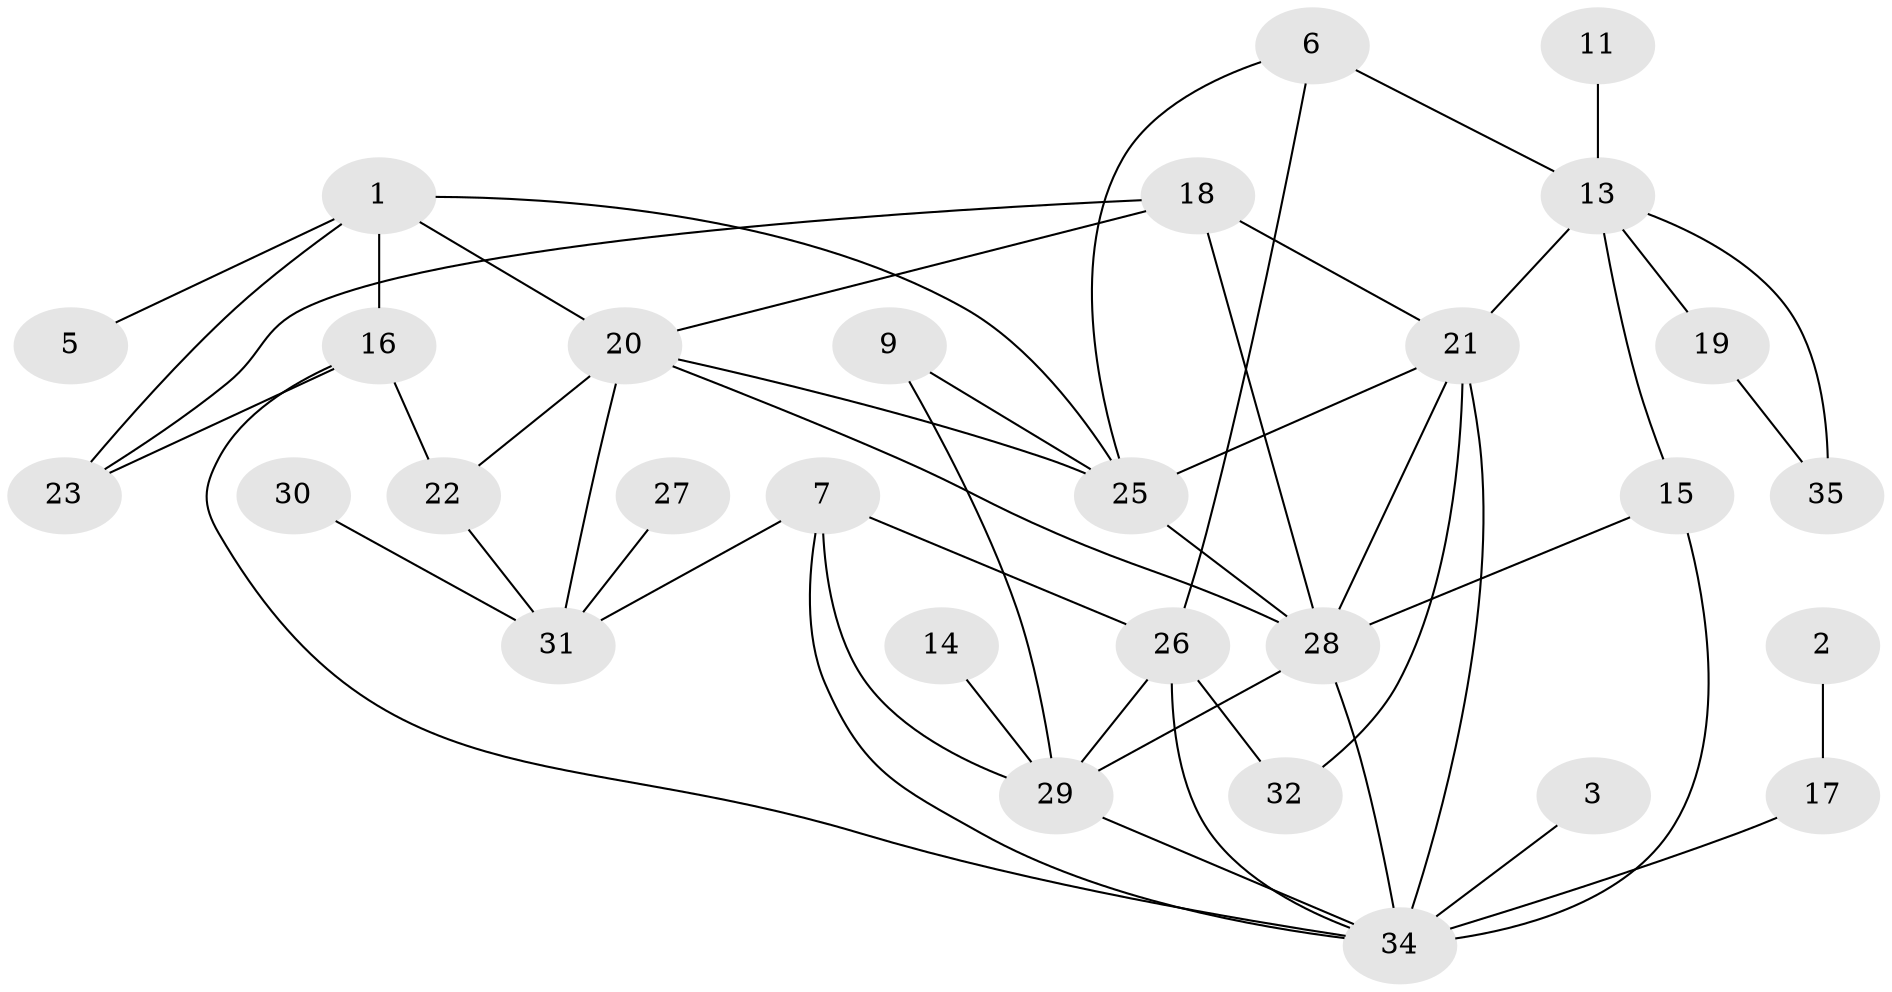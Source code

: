 // original degree distribution, {2: 0.2753623188405797, 4: 0.13043478260869565, 6: 0.07246376811594203, 1: 0.14492753623188406, 3: 0.2318840579710145, 5: 0.057971014492753624, 0: 0.08695652173913043}
// Generated by graph-tools (version 1.1) at 2025/49/03/09/25 03:49:14]
// undirected, 29 vertices, 51 edges
graph export_dot {
graph [start="1"]
  node [color=gray90,style=filled];
  1;
  2;
  3;
  5;
  6;
  7;
  9;
  11;
  13;
  14;
  15;
  16;
  17;
  18;
  19;
  20;
  21;
  22;
  23;
  25;
  26;
  27;
  28;
  29;
  30;
  31;
  32;
  34;
  35;
  1 -- 5 [weight=1.0];
  1 -- 16 [weight=2.0];
  1 -- 20 [weight=1.0];
  1 -- 23 [weight=1.0];
  1 -- 25 [weight=1.0];
  2 -- 17 [weight=1.0];
  3 -- 34 [weight=1.0];
  6 -- 13 [weight=1.0];
  6 -- 25 [weight=1.0];
  6 -- 26 [weight=1.0];
  7 -- 26 [weight=1.0];
  7 -- 29 [weight=1.0];
  7 -- 31 [weight=1.0];
  7 -- 34 [weight=1.0];
  9 -- 25 [weight=1.0];
  9 -- 29 [weight=1.0];
  11 -- 13 [weight=1.0];
  13 -- 15 [weight=1.0];
  13 -- 19 [weight=1.0];
  13 -- 21 [weight=1.0];
  13 -- 35 [weight=1.0];
  14 -- 29 [weight=1.0];
  15 -- 28 [weight=1.0];
  15 -- 34 [weight=1.0];
  16 -- 22 [weight=1.0];
  16 -- 23 [weight=1.0];
  16 -- 34 [weight=1.0];
  17 -- 34 [weight=1.0];
  18 -- 20 [weight=1.0];
  18 -- 21 [weight=1.0];
  18 -- 23 [weight=1.0];
  18 -- 28 [weight=1.0];
  19 -- 35 [weight=1.0];
  20 -- 22 [weight=1.0];
  20 -- 25 [weight=1.0];
  20 -- 28 [weight=1.0];
  20 -- 31 [weight=1.0];
  21 -- 25 [weight=1.0];
  21 -- 28 [weight=1.0];
  21 -- 32 [weight=1.0];
  21 -- 34 [weight=1.0];
  22 -- 31 [weight=1.0];
  25 -- 28 [weight=1.0];
  26 -- 29 [weight=1.0];
  26 -- 32 [weight=2.0];
  26 -- 34 [weight=1.0];
  27 -- 31 [weight=1.0];
  28 -- 29 [weight=2.0];
  28 -- 34 [weight=1.0];
  29 -- 34 [weight=1.0];
  30 -- 31 [weight=1.0];
}
